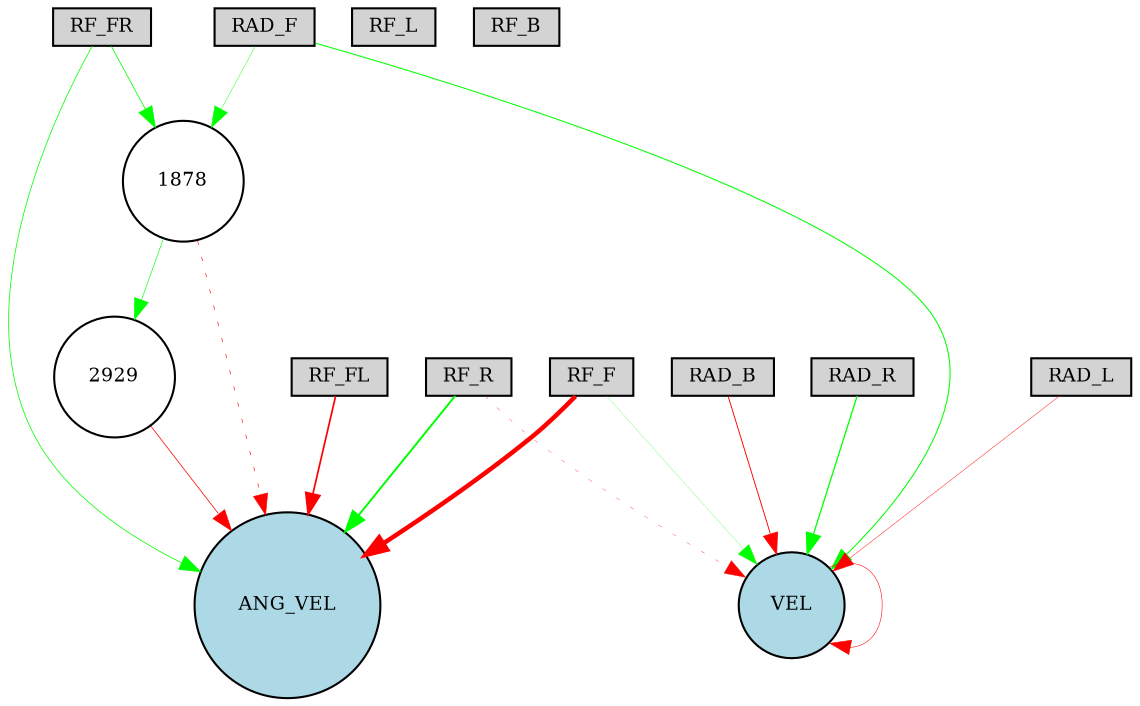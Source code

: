 digraph {
	node [fontsize=9 height=0.2 shape=circle width=0.2]
	RF_R [fillcolor=lightgray shape=box style=filled]
	RF_FR [fillcolor=lightgray shape=box style=filled]
	RF_F [fillcolor=lightgray shape=box style=filled]
	RF_FL [fillcolor=lightgray shape=box style=filled]
	RF_L [fillcolor=lightgray shape=box style=filled]
	RF_B [fillcolor=lightgray shape=box style=filled]
	RAD_F [fillcolor=lightgray shape=box style=filled]
	RAD_L [fillcolor=lightgray shape=box style=filled]
	RAD_B [fillcolor=lightgray shape=box style=filled]
	RAD_R [fillcolor=lightgray shape=box style=filled]
	ANG_VEL [fillcolor=lightblue style=filled]
	VEL [fillcolor=lightblue style=filled]
	1878 [fillcolor=white style=filled]
	2929 [fillcolor=white style=filled]
	RAD_L -> VEL [color=red penwidth=0.2062474926427368 style=solid]
	RF_R -> ANG_VEL [color=green penwidth=0.9397783550606581 style=solid]
	RF_FL -> ANG_VEL [color=red penwidth=0.8198932629495566 style=solid]
	VEL -> VEL [color=red penwidth=0.26106391154782294 style=solid]
	RF_F -> ANG_VEL [color=red penwidth=2.1727753464868313 style=solid]
	RF_R -> VEL [color=red penwidth=0.1506534005495746 style=dotted]
	RAD_F -> VEL [color=green penwidth=0.49991617045252346 style=solid]
	RAD_R -> VEL [color=green penwidth=0.6077716800522974 style=solid]
	RF_FR -> 1878 [color=green penwidth=0.37573626567229457 style=solid]
	1878 -> ANG_VEL [color=red penwidth=0.29508149986726195 style=dotted]
	RF_FR -> ANG_VEL [color=green penwidth=0.3683836851279021 style=solid]
	RF_F -> VEL [color=green penwidth=0.11174211739738579 style=solid]
	RAD_F -> 1878 [color=green penwidth=0.20180511678958873 style=solid]
	1878 -> 2929 [color=green penwidth=0.30000000000000004 style=solid]
	2929 -> ANG_VEL [color=red penwidth=0.354359620613109 style=solid]
	RAD_B -> VEL [color=red penwidth=0.44180901635951453 style=solid]
}
